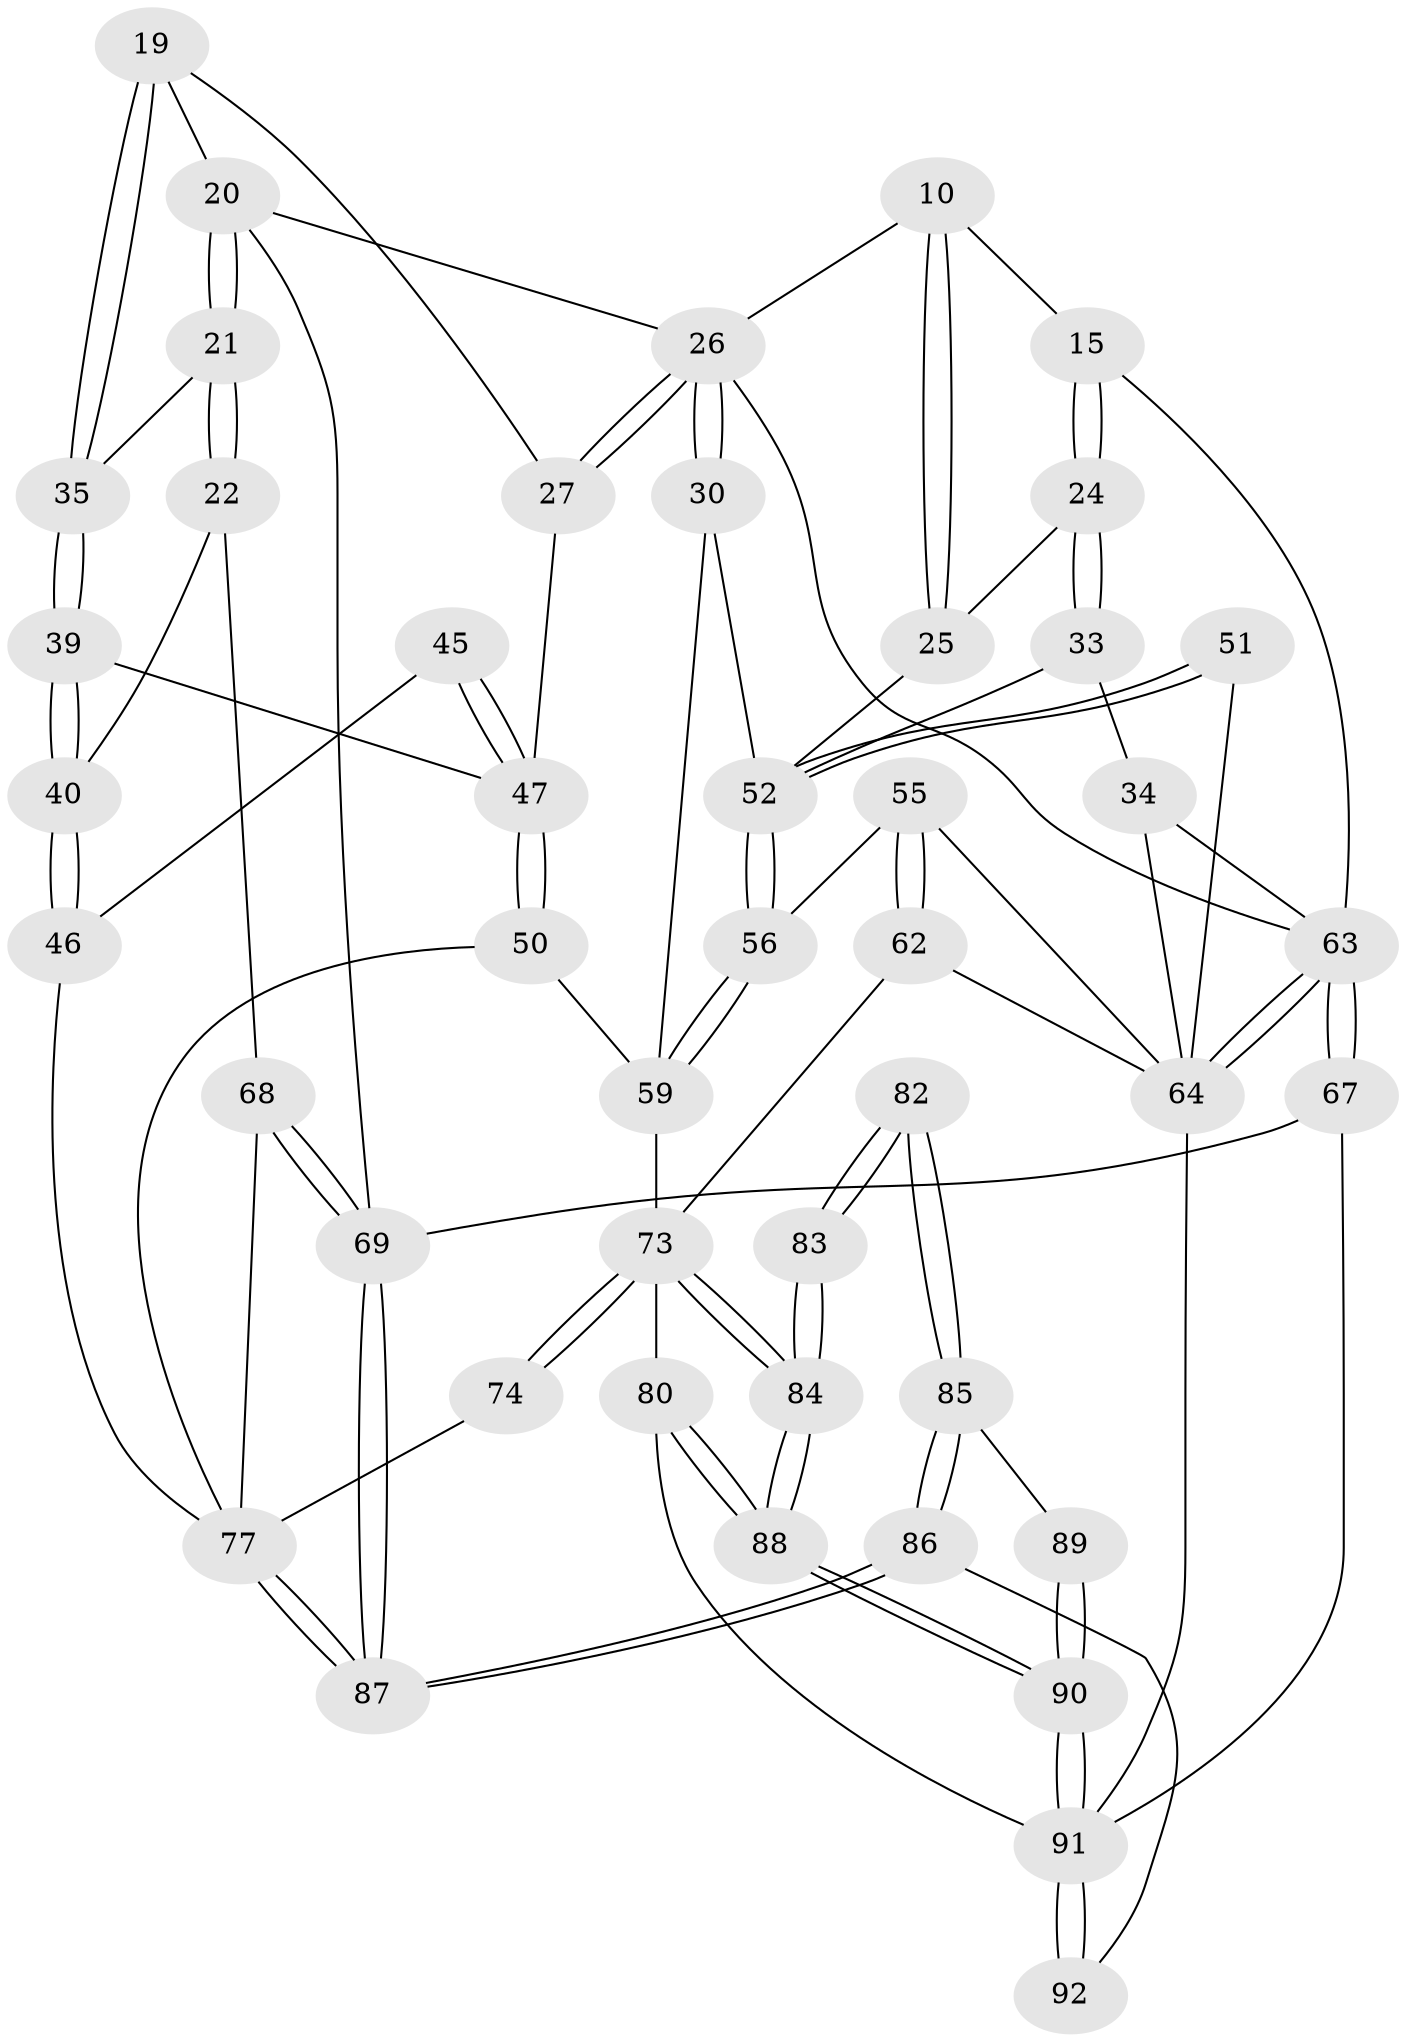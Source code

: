 // original degree distribution, {3: 0.03260869565217391, 6: 0.25, 5: 0.4673913043478261, 4: 0.25}
// Generated by graph-tools (version 1.1) at 2025/00/03/09/25 05:00:33]
// undirected, 46 vertices, 110 edges
graph export_dot {
graph [start="1"]
  node [color=gray90,style=filled];
  10 [pos="+0.5041463046675164+0.0910269960365939",super="+9"];
  15 [pos="+0.7295188714940226+0.18075552953732124"];
  19 [pos="+0.19541723156377305+0.2382499458632384"];
  20 [pos="+0.09746089849792451+0.15273136958524453",super="+4"];
  21 [pos="+0.033389612970733784+0.2838031246970383"];
  22 [pos="+0+0.34211386002930155"];
  24 [pos="+0.6763633405447739+0.2606510890368955"];
  25 [pos="+0.530244163283273+0.19321350881704866"];
  26 [pos="+0.3344439664884971+0.3603270253355988",super="+11+12"];
  27 [pos="+0.27192214598003667+0.3441551471175934",super="+18"];
  30 [pos="+0.3567055984073709+0.377880885503458"];
  33 [pos="+0.6982204938982662+0.3397943158831313"];
  34 [pos="+0.895861600184988+0.31935492441791297",super="+32"];
  35 [pos="+0.08813516297128907+0.30328335449980376"];
  39 [pos="+0.15154300041671673+0.36312931891549577"];
  40 [pos="+0.06315693181769602+0.4303731822801328"];
  45 [pos="+0.15913496060757815+0.4851802414200123"];
  46 [pos="+0.09751105462628873+0.49210106111424823"];
  47 [pos="+0.22135294625239108+0.5450201921984957",super="+37+38"];
  50 [pos="+0.2769961036464735+0.6233889720648229"];
  51 [pos="+0.6655762573278986+0.49331476082408054",super="+48"];
  52 [pos="+0.5060625390629989+0.44801617977692376",super="+29+36"];
  55 [pos="+0.6326312471676485+0.5437655571121973"];
  56 [pos="+0.5104515105684757+0.540867505901199"];
  59 [pos="+0.47358315132964496+0.6513142275115048",super="+49"];
  62 [pos="+0.7357579049502182+0.635789108660902"];
  63 [pos="+1+0.8419160377403846",super="+41+17"];
  64 [pos="+0.8526276795220384+0.6541833097360934",super="+61+54"];
  67 [pos="+1+1",super="+2"];
  68 [pos="+0+0.8774935296386774",super="+58+23"];
  69 [pos="+0+1",super="+3"];
  73 [pos="+0.4742414026416282+0.8314782705319694",super="+72+65"];
  74 [pos="+0.1758879077670051+0.755289080934901"];
  77 [pos="+0.15783733605648778+0.7486193435045687",super="+75"];
  80 [pos="+0.6863793311798417+0.8491953672296287",super="+76"];
  82 [pos="+0.22104539134229295+0.8175326273691647"];
  83 [pos="+0.37140942571632557+0.8815825190892217"];
  84 [pos="+0.4632139943977412+0.8990241692423013"];
  85 [pos="+0.2539932796177277+0.9025197008923137"];
  86 [pos="+0.23725114622341245+1"];
  87 [pos="+0.22603107385357335+1"];
  88 [pos="+0.4757459559808687+1"];
  89 [pos="+0.28892711114965036+0.908080406222314"];
  90 [pos="+0.47526091767442546+1"];
  91 [pos="+0.4809241391004737+1",super="+79+81"];
  92 [pos="+0.47983289119069267+1"];
  10 -- 25;
  10 -- 25;
  10 -- 26 [weight=2];
  10 -- 15;
  15 -- 24;
  15 -- 24;
  15 -- 63;
  19 -- 20;
  19 -- 35;
  19 -- 35;
  19 -- 27;
  20 -- 21;
  20 -- 21;
  20 -- 69;
  20 -- 26;
  21 -- 22;
  21 -- 22;
  21 -- 35;
  22 -- 40;
  22 -- 68;
  24 -- 25;
  24 -- 33;
  24 -- 33;
  25 -- 52;
  26 -- 27 [weight=2];
  26 -- 27;
  26 -- 30;
  26 -- 30;
  26 -- 63;
  27 -- 47;
  30 -- 52;
  30 -- 59;
  33 -- 34;
  33 -- 52;
  34 -- 63 [weight=2];
  34 -- 64 [weight=2];
  35 -- 39;
  35 -- 39;
  39 -- 40;
  39 -- 40;
  39 -- 47;
  40 -- 46;
  40 -- 46;
  45 -- 46;
  45 -- 47 [weight=2];
  45 -- 47;
  46 -- 77;
  47 -- 50;
  47 -- 50;
  50 -- 59;
  50 -- 77;
  51 -- 52 [weight=2];
  51 -- 52;
  51 -- 64 [weight=2];
  52 -- 56;
  52 -- 56;
  55 -- 56;
  55 -- 62;
  55 -- 62;
  55 -- 64;
  56 -- 59;
  56 -- 59;
  59 -- 73;
  62 -- 73;
  62 -- 64;
  63 -- 64 [weight=2];
  63 -- 64;
  63 -- 67 [weight=3];
  63 -- 67;
  64 -- 91;
  67 -- 69 [weight=2];
  67 -- 91;
  68 -- 69 [weight=2];
  68 -- 69;
  68 -- 77 [weight=2];
  69 -- 87;
  69 -- 87;
  73 -- 74;
  73 -- 74;
  73 -- 84;
  73 -- 84;
  73 -- 80 [weight=2];
  74 -- 77;
  77 -- 87;
  77 -- 87;
  80 -- 88;
  80 -- 88;
  80 -- 91 [weight=2];
  82 -- 83;
  82 -- 83;
  82 -- 85;
  82 -- 85;
  83 -- 84;
  83 -- 84;
  84 -- 88;
  84 -- 88;
  85 -- 86;
  85 -- 86;
  85 -- 89;
  86 -- 87;
  86 -- 87;
  86 -- 92;
  88 -- 90;
  88 -- 90;
  89 -- 90;
  89 -- 90;
  90 -- 91;
  90 -- 91;
  91 -- 92 [weight=2];
  91 -- 92;
}
